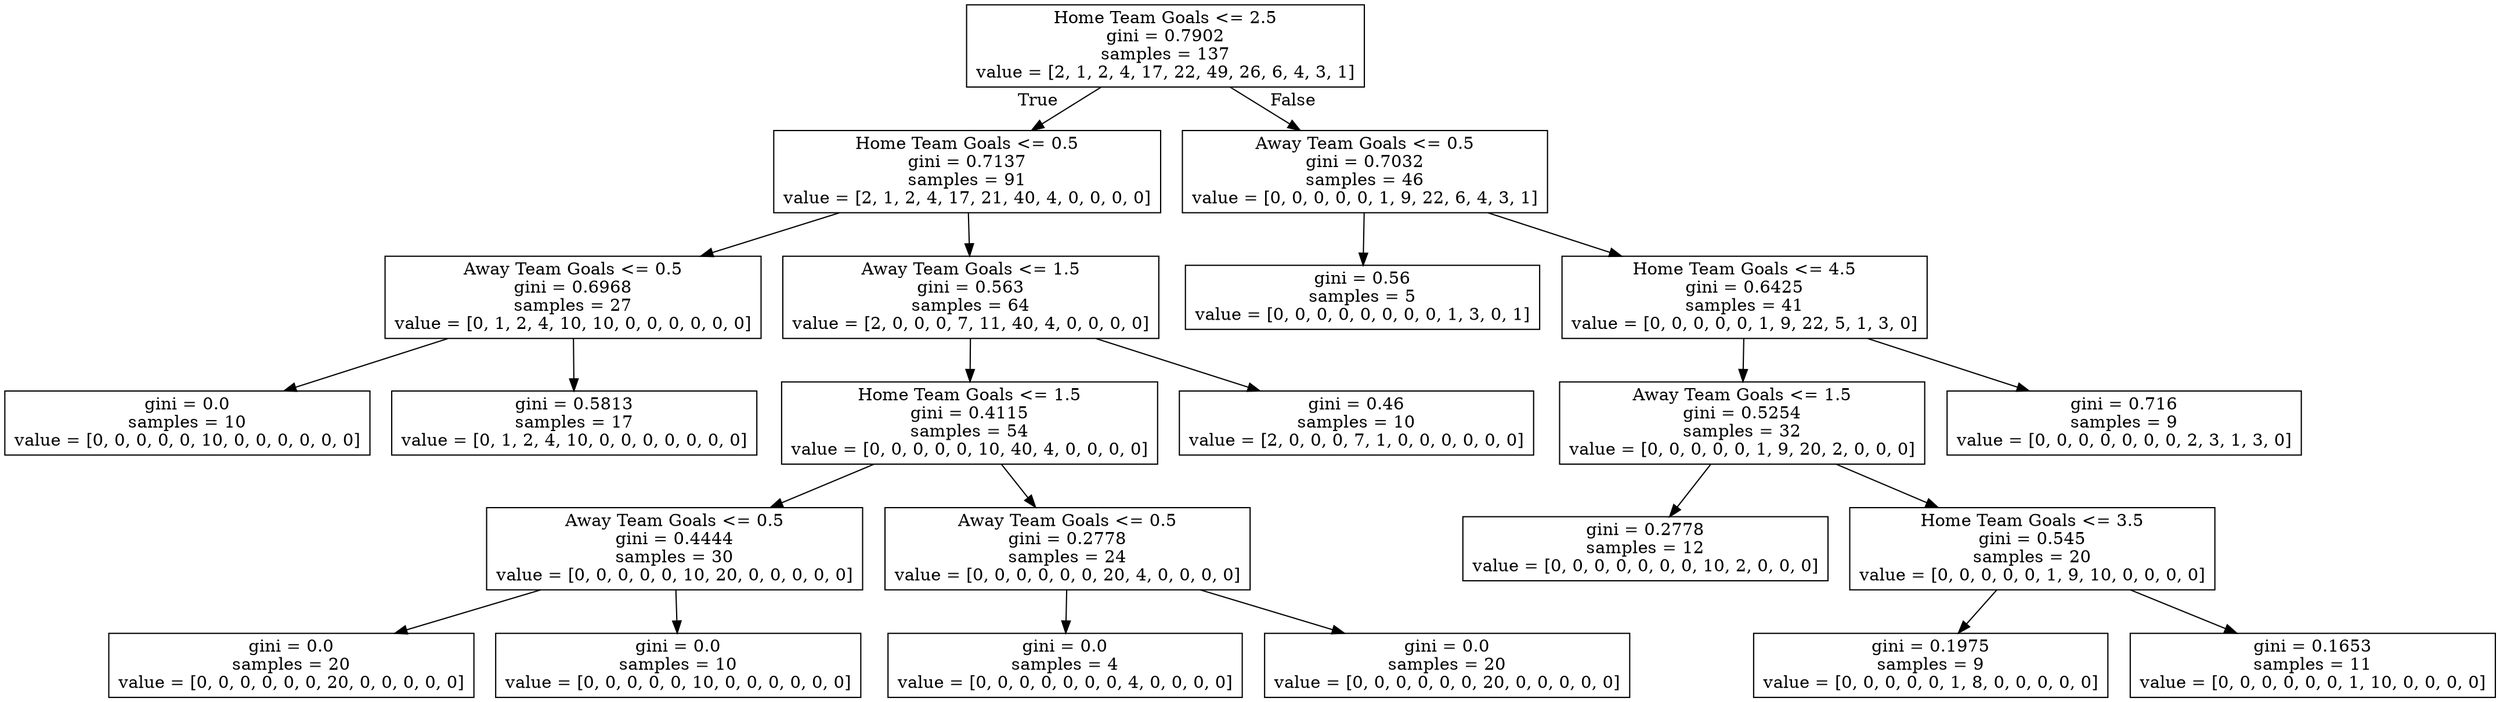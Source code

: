 digraph Tree {
node [shape=box] ;
0 [label="Home Team Goals <= 2.5\ngini = 0.7902\nsamples = 137\nvalue = [2, 1, 2, 4, 17, 22, 49, 26, 6, 4, 3, 1]"] ;
1 [label="Home Team Goals <= 0.5\ngini = 0.7137\nsamples = 91\nvalue = [2, 1, 2, 4, 17, 21, 40, 4, 0, 0, 0, 0]"] ;
0 -> 1 [labeldistance=2.5, labelangle=45, headlabel="True"] ;
2 [label="Away Team Goals <= 0.5\ngini = 0.6968\nsamples = 27\nvalue = [0, 1, 2, 4, 10, 10, 0, 0, 0, 0, 0, 0]"] ;
1 -> 2 ;
3 [label="gini = 0.0\nsamples = 10\nvalue = [0, 0, 0, 0, 0, 10, 0, 0, 0, 0, 0, 0]"] ;
2 -> 3 ;
4 [label="gini = 0.5813\nsamples = 17\nvalue = [0, 1, 2, 4, 10, 0, 0, 0, 0, 0, 0, 0]"] ;
2 -> 4 ;
5 [label="Away Team Goals <= 1.5\ngini = 0.563\nsamples = 64\nvalue = [2, 0, 0, 0, 7, 11, 40, 4, 0, 0, 0, 0]"] ;
1 -> 5 ;
6 [label="Home Team Goals <= 1.5\ngini = 0.4115\nsamples = 54\nvalue = [0, 0, 0, 0, 0, 10, 40, 4, 0, 0, 0, 0]"] ;
5 -> 6 ;
7 [label="Away Team Goals <= 0.5\ngini = 0.4444\nsamples = 30\nvalue = [0, 0, 0, 0, 0, 10, 20, 0, 0, 0, 0, 0]"] ;
6 -> 7 ;
8 [label="gini = 0.0\nsamples = 20\nvalue = [0, 0, 0, 0, 0, 0, 20, 0, 0, 0, 0, 0]"] ;
7 -> 8 ;
9 [label="gini = 0.0\nsamples = 10\nvalue = [0, 0, 0, 0, 0, 10, 0, 0, 0, 0, 0, 0]"] ;
7 -> 9 ;
10 [label="Away Team Goals <= 0.5\ngini = 0.2778\nsamples = 24\nvalue = [0, 0, 0, 0, 0, 0, 20, 4, 0, 0, 0, 0]"] ;
6 -> 10 ;
11 [label="gini = 0.0\nsamples = 4\nvalue = [0, 0, 0, 0, 0, 0, 0, 4, 0, 0, 0, 0]"] ;
10 -> 11 ;
12 [label="gini = 0.0\nsamples = 20\nvalue = [0, 0, 0, 0, 0, 0, 20, 0, 0, 0, 0, 0]"] ;
10 -> 12 ;
13 [label="gini = 0.46\nsamples = 10\nvalue = [2, 0, 0, 0, 7, 1, 0, 0, 0, 0, 0, 0]"] ;
5 -> 13 ;
14 [label="Away Team Goals <= 0.5\ngini = 0.7032\nsamples = 46\nvalue = [0, 0, 0, 0, 0, 1, 9, 22, 6, 4, 3, 1]"] ;
0 -> 14 [labeldistance=2.5, labelangle=-45, headlabel="False"] ;
15 [label="gini = 0.56\nsamples = 5\nvalue = [0, 0, 0, 0, 0, 0, 0, 0, 1, 3, 0, 1]"] ;
14 -> 15 ;
16 [label="Home Team Goals <= 4.5\ngini = 0.6425\nsamples = 41\nvalue = [0, 0, 0, 0, 0, 1, 9, 22, 5, 1, 3, 0]"] ;
14 -> 16 ;
17 [label="Away Team Goals <= 1.5\ngini = 0.5254\nsamples = 32\nvalue = [0, 0, 0, 0, 0, 1, 9, 20, 2, 0, 0, 0]"] ;
16 -> 17 ;
18 [label="gini = 0.2778\nsamples = 12\nvalue = [0, 0, 0, 0, 0, 0, 0, 10, 2, 0, 0, 0]"] ;
17 -> 18 ;
19 [label="Home Team Goals <= 3.5\ngini = 0.545\nsamples = 20\nvalue = [0, 0, 0, 0, 0, 1, 9, 10, 0, 0, 0, 0]"] ;
17 -> 19 ;
20 [label="gini = 0.1975\nsamples = 9\nvalue = [0, 0, 0, 0, 0, 1, 8, 0, 0, 0, 0, 0]"] ;
19 -> 20 ;
21 [label="gini = 0.1653\nsamples = 11\nvalue = [0, 0, 0, 0, 0, 0, 1, 10, 0, 0, 0, 0]"] ;
19 -> 21 ;
22 [label="gini = 0.716\nsamples = 9\nvalue = [0, 0, 0, 0, 0, 0, 0, 2, 3, 1, 3, 0]"] ;
16 -> 22 ;
}